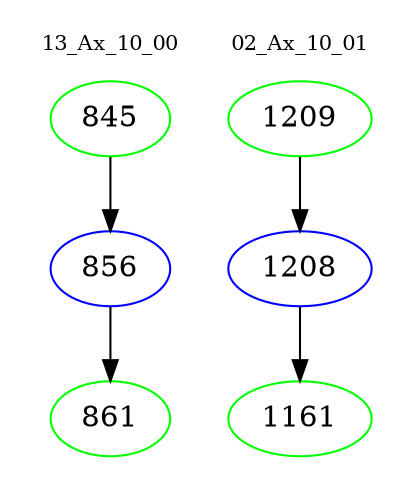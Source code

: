 digraph{
subgraph cluster_0 {
color = white
label = "13_Ax_10_00";
fontsize=10;
T0_845 [label="845", color="green"]
T0_845 -> T0_856 [color="black"]
T0_856 [label="856", color="blue"]
T0_856 -> T0_861 [color="black"]
T0_861 [label="861", color="green"]
}
subgraph cluster_1 {
color = white
label = "02_Ax_10_01";
fontsize=10;
T1_1209 [label="1209", color="green"]
T1_1209 -> T1_1208 [color="black"]
T1_1208 [label="1208", color="blue"]
T1_1208 -> T1_1161 [color="black"]
T1_1161 [label="1161", color="green"]
}
}
